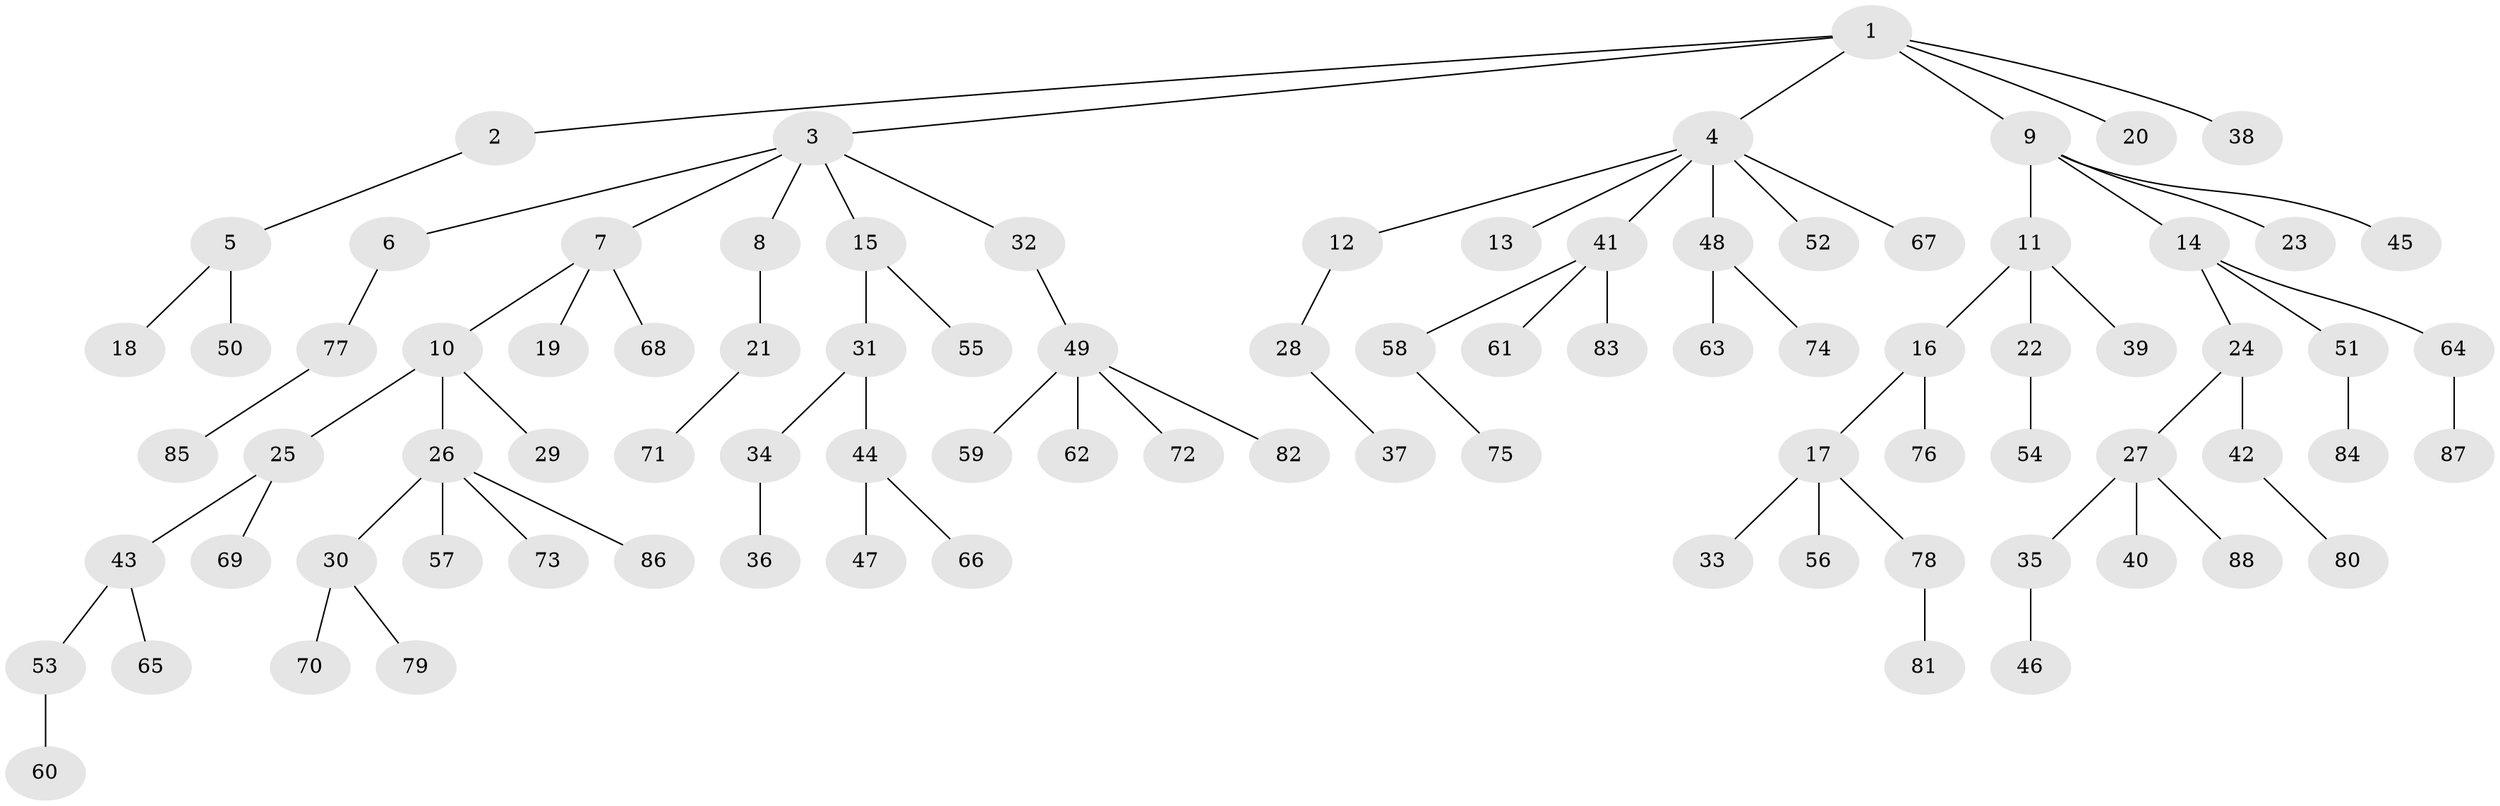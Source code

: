 // Generated by graph-tools (version 1.1) at 2025/11/02/27/25 16:11:26]
// undirected, 88 vertices, 87 edges
graph export_dot {
graph [start="1"]
  node [color=gray90,style=filled];
  1;
  2;
  3;
  4;
  5;
  6;
  7;
  8;
  9;
  10;
  11;
  12;
  13;
  14;
  15;
  16;
  17;
  18;
  19;
  20;
  21;
  22;
  23;
  24;
  25;
  26;
  27;
  28;
  29;
  30;
  31;
  32;
  33;
  34;
  35;
  36;
  37;
  38;
  39;
  40;
  41;
  42;
  43;
  44;
  45;
  46;
  47;
  48;
  49;
  50;
  51;
  52;
  53;
  54;
  55;
  56;
  57;
  58;
  59;
  60;
  61;
  62;
  63;
  64;
  65;
  66;
  67;
  68;
  69;
  70;
  71;
  72;
  73;
  74;
  75;
  76;
  77;
  78;
  79;
  80;
  81;
  82;
  83;
  84;
  85;
  86;
  87;
  88;
  1 -- 2;
  1 -- 3;
  1 -- 4;
  1 -- 9;
  1 -- 20;
  1 -- 38;
  2 -- 5;
  3 -- 6;
  3 -- 7;
  3 -- 8;
  3 -- 15;
  3 -- 32;
  4 -- 12;
  4 -- 13;
  4 -- 41;
  4 -- 48;
  4 -- 52;
  4 -- 67;
  5 -- 18;
  5 -- 50;
  6 -- 77;
  7 -- 10;
  7 -- 19;
  7 -- 68;
  8 -- 21;
  9 -- 11;
  9 -- 14;
  9 -- 23;
  9 -- 45;
  10 -- 25;
  10 -- 26;
  10 -- 29;
  11 -- 16;
  11 -- 22;
  11 -- 39;
  12 -- 28;
  14 -- 24;
  14 -- 51;
  14 -- 64;
  15 -- 31;
  15 -- 55;
  16 -- 17;
  16 -- 76;
  17 -- 33;
  17 -- 56;
  17 -- 78;
  21 -- 71;
  22 -- 54;
  24 -- 27;
  24 -- 42;
  25 -- 43;
  25 -- 69;
  26 -- 30;
  26 -- 57;
  26 -- 73;
  26 -- 86;
  27 -- 35;
  27 -- 40;
  27 -- 88;
  28 -- 37;
  30 -- 70;
  30 -- 79;
  31 -- 34;
  31 -- 44;
  32 -- 49;
  34 -- 36;
  35 -- 46;
  41 -- 58;
  41 -- 61;
  41 -- 83;
  42 -- 80;
  43 -- 53;
  43 -- 65;
  44 -- 47;
  44 -- 66;
  48 -- 63;
  48 -- 74;
  49 -- 59;
  49 -- 62;
  49 -- 72;
  49 -- 82;
  51 -- 84;
  53 -- 60;
  58 -- 75;
  64 -- 87;
  77 -- 85;
  78 -- 81;
}
